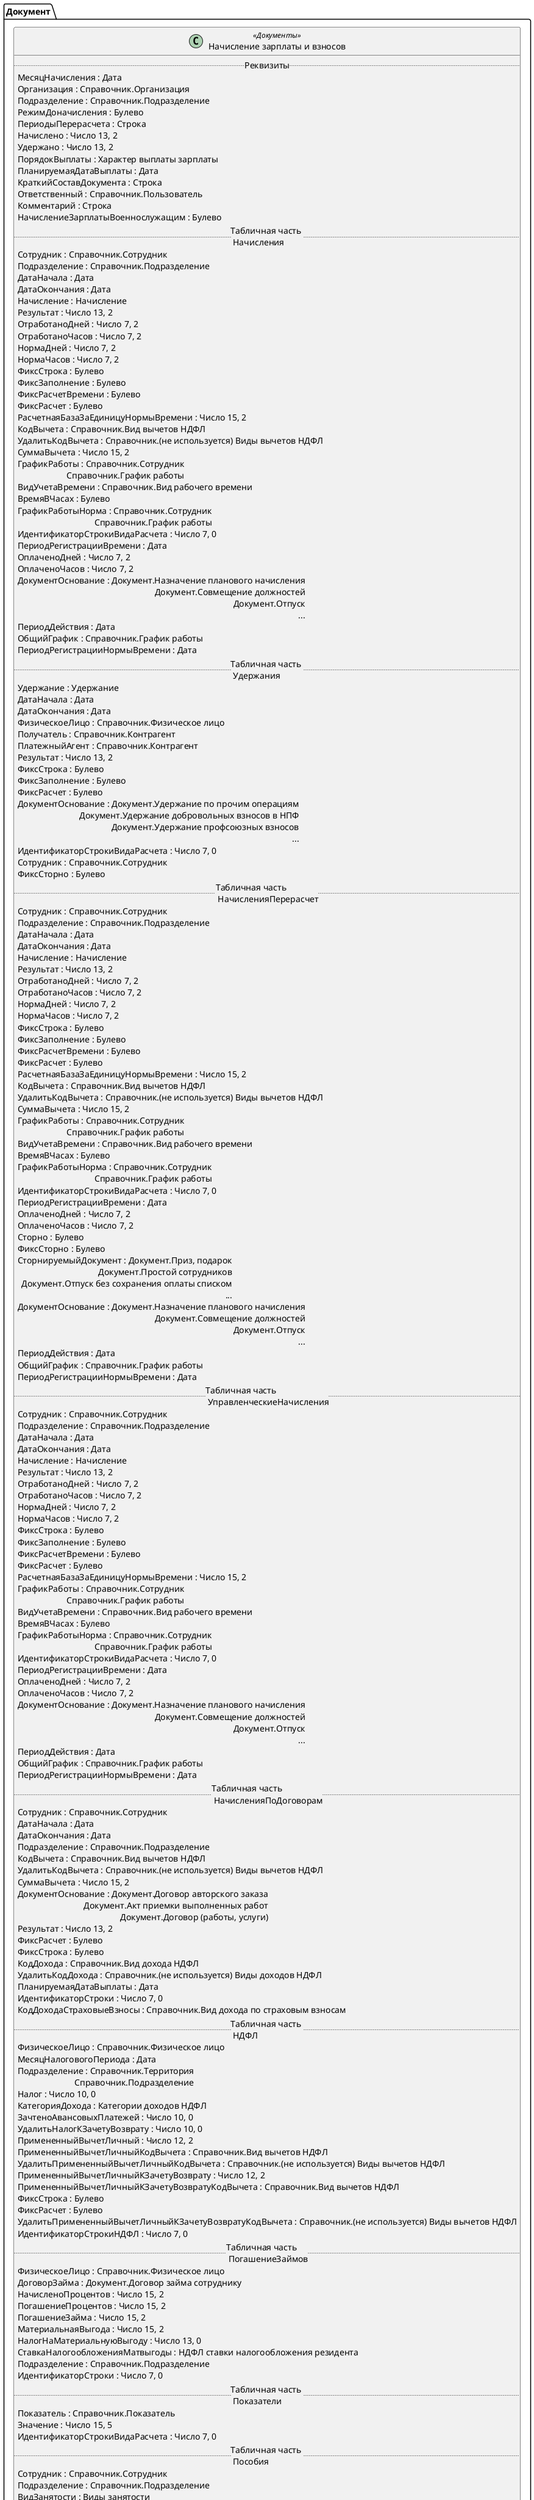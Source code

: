 ﻿@startuml НачислениеЗарплаты
'!include templates.wsd
'..\include templates.wsd
class Документ.НачислениеЗарплаты as "Начисление зарплаты и взносов" <<Документы>>
{
..Реквизиты..
МесяцНачисления : Дата
Организация : Справочник.Организация
Подразделение : Справочник.Подразделение
РежимДоначисления : Булево
ПериодыПерерасчета : Строка
Начислено : Число 13, 2
Удержано : Число 13, 2
ПорядокВыплаты : Характер выплаты зарплаты
ПланируемаяДатаВыплаты : Дата
КраткийСоставДокумента : Строка
Ответственный : Справочник.Пользователь
Комментарий : Строка
НачислениеЗарплатыВоеннослужащим : Булево
..Табличная часть \n Начисления..
Сотрудник : Справочник.Сотрудник
Подразделение : Справочник.Подразделение
ДатаНачала : Дата
ДатаОкончания : Дата
Начисление : Начисление
Результат : Число 13, 2
ОтработаноДней : Число 7, 2
ОтработаноЧасов : Число 7, 2
НормаДней : Число 7, 2
НормаЧасов : Число 7, 2
ФиксСтрока : Булево
ФиксЗаполнение : Булево
ФиксРасчетВремени : Булево
ФиксРасчет : Булево
РасчетнаяБазаЗаЕдиницуНормыВремени : Число 15, 2
КодВычета : Справочник.Вид вычетов НДФЛ
УдалитьКодВычета : Справочник.(не используется) Виды вычетов НДФЛ
СуммаВычета : Число 15, 2
ГрафикРаботы : Справочник.Сотрудник\rСправочник.График работы
ВидУчетаВремени : Справочник.Вид рабочего времени
ВремяВЧасах : Булево
ГрафикРаботыНорма : Справочник.Сотрудник\rСправочник.График работы
ИдентификаторСтрокиВидаРасчета : Число 7, 0
ПериодРегистрацииВремени : Дата
ОплаченоДней : Число 7, 2
ОплаченоЧасов : Число 7, 2
ДокументОснование : Документ.Назначение планового начисления\rДокумент.Совмещение должностей\rДокумент.Отпуск\r...
ПериодДействия : Дата
ОбщийГрафик : Справочник.График работы
ПериодРегистрацииНормыВремени : Дата
..Табличная часть \n Удержания..
Удержание : Удержание
ДатаНачала : Дата
ДатаОкончания : Дата
ФизическоеЛицо : Справочник.Физическое лицо
Получатель : Справочник.Контрагент
ПлатежныйАгент : Справочник.Контрагент
Результат : Число 13, 2
ФиксСтрока : Булево
ФиксЗаполнение : Булево
ФиксРасчет : Булево
ДокументОснование : Документ.Удержание по прочим операциям\rДокумент.Удержание добровольных взносов в НПФ\rДокумент.Удержание профсоюзных взносов\r...
ИдентификаторСтрокиВидаРасчета : Число 7, 0
Сотрудник : Справочник.Сотрудник
ФиксСторно : Булево
..Табличная часть \n НачисленияПерерасчет..
Сотрудник : Справочник.Сотрудник
Подразделение : Справочник.Подразделение
ДатаНачала : Дата
ДатаОкончания : Дата
Начисление : Начисление
Результат : Число 13, 2
ОтработаноДней : Число 7, 2
ОтработаноЧасов : Число 7, 2
НормаДней : Число 7, 2
НормаЧасов : Число 7, 2
ФиксСтрока : Булево
ФиксЗаполнение : Булево
ФиксРасчетВремени : Булево
ФиксРасчет : Булево
РасчетнаяБазаЗаЕдиницуНормыВремени : Число 15, 2
КодВычета : Справочник.Вид вычетов НДФЛ
УдалитьКодВычета : Справочник.(не используется) Виды вычетов НДФЛ
СуммаВычета : Число 15, 2
ГрафикРаботы : Справочник.Сотрудник\rСправочник.График работы
ВидУчетаВремени : Справочник.Вид рабочего времени
ВремяВЧасах : Булево
ГрафикРаботыНорма : Справочник.Сотрудник\rСправочник.График работы
ИдентификаторСтрокиВидаРасчета : Число 7, 0
ПериодРегистрацииВремени : Дата
ОплаченоДней : Число 7, 2
ОплаченоЧасов : Число 7, 2
Сторно : Булево
ФиксСторно : Булево
СторнируемыйДокумент : Документ.Приз, подарок\rДокумент.Простой сотрудников\rДокумент.Отпуск без сохранения оплаты списком\r...
ДокументОснование : Документ.Назначение планового начисления\rДокумент.Совмещение должностей\rДокумент.Отпуск\r...
ПериодДействия : Дата
ОбщийГрафик : Справочник.График работы
ПериодРегистрацииНормыВремени : Дата
..Табличная часть \n УправленческиеНачисления..
Сотрудник : Справочник.Сотрудник
Подразделение : Справочник.Подразделение
ДатаНачала : Дата
ДатаОкончания : Дата
Начисление : Начисление
Результат : Число 13, 2
ОтработаноДней : Число 7, 2
ОтработаноЧасов : Число 7, 2
НормаДней : Число 7, 2
НормаЧасов : Число 7, 2
ФиксСтрока : Булево
ФиксЗаполнение : Булево
ФиксРасчетВремени : Булево
ФиксРасчет : Булево
РасчетнаяБазаЗаЕдиницуНормыВремени : Число 15, 2
ГрафикРаботы : Справочник.Сотрудник\rСправочник.График работы
ВидУчетаВремени : Справочник.Вид рабочего времени
ВремяВЧасах : Булево
ГрафикРаботыНорма : Справочник.Сотрудник\rСправочник.График работы
ИдентификаторСтрокиВидаРасчета : Число 7, 0
ПериодРегистрацииВремени : Дата
ОплаченоДней : Число 7, 2
ОплаченоЧасов : Число 7, 2
ДокументОснование : Документ.Назначение планового начисления\rДокумент.Совмещение должностей\rДокумент.Отпуск\r...
ПериодДействия : Дата
ОбщийГрафик : Справочник.График работы
ПериодРегистрацииНормыВремени : Дата
..Табличная часть \n НачисленияПоДоговорам..
Сотрудник : Справочник.Сотрудник
ДатаНачала : Дата
ДатаОкончания : Дата
Подразделение : Справочник.Подразделение
КодВычета : Справочник.Вид вычетов НДФЛ
УдалитьКодВычета : Справочник.(не используется) Виды вычетов НДФЛ
СуммаВычета : Число 15, 2
ДокументОснование : Документ.Договор авторского заказа\rДокумент.Акт приемки выполненных работ\rДокумент.Договор (работы, услуги)
Результат : Число 13, 2
ФиксРасчет : Булево
ФиксСтрока : Булево
КодДохода : Справочник.Вид дохода НДФЛ
УдалитьКодДохода : Справочник.(не используется) Виды доходов НДФЛ
ПланируемаяДатаВыплаты : Дата
ИдентификаторСтроки : Число 7, 0
КодДоходаСтраховыеВзносы : Справочник.Вид дохода по страховым взносам
..Табличная часть \n НДФЛ..
ФизическоеЛицо : Справочник.Физическое лицо
МесяцНалоговогоПериода : Дата
Подразделение : Справочник.Территория\rСправочник.Подразделение
Налог : Число 10, 0
КатегорияДохода : Категории доходов НДФЛ
ЗачтеноАвансовыхПлатежей : Число 10, 0
УдалитьНалогКЗачетуВозврату : Число 10, 0
ПримененныйВычетЛичный : Число 12, 2
ПримененныйВычетЛичныйКодВычета : Справочник.Вид вычетов НДФЛ
УдалитьПримененныйВычетЛичныйКодВычета : Справочник.(не используется) Виды вычетов НДФЛ
ПримененныйВычетЛичныйКЗачетуВозврату : Число 12, 2
ПримененныйВычетЛичныйКЗачетуВозвратуКодВычета : Справочник.Вид вычетов НДФЛ
ФиксСтрока : Булево
ФиксРасчет : Булево
УдалитьПримененныйВычетЛичныйКЗачетуВозвратуКодВычета : Справочник.(не используется) Виды вычетов НДФЛ
ИдентификаторСтрокиНДФЛ : Число 7, 0
..Табличная часть \n ПогашениеЗаймов..
ФизическоеЛицо : Справочник.Физическое лицо
ДоговорЗайма : Документ.Договор займа сотруднику
НачисленоПроцентов : Число 15, 2
ПогашениеПроцентов : Число 15, 2
ПогашениеЗайма : Число 15, 2
МатериальнаяВыгода : Число 15, 2
НалогНаМатериальнуюВыгоду : Число 13, 0
СтавкаНалогообложенияМатвыгоды : НДФЛ ставки налогообложения резидента
Подразделение : Справочник.Подразделение
ИдентификаторСтроки : Число 7, 0
..Табличная часть \n Показатели..
Показатель : Справочник.Показатель
Значение : Число 15, 5
ИдентификаторСтрокиВидаРасчета : Число 7, 0
..Табличная часть \n Пособия..
Сотрудник : Справочник.Сотрудник
Подразделение : Справочник.Подразделение
ВидЗанятости : Виды занятости
ДатаНачала : Дата
ДатаОкончания : Дата
Начисление : Начисление
Результат : Число 13, 2
РезультатВТомЧислеЗаСчетФБ : Число 15, 2
ФиксСтрока : Булево
ФиксЗаполнение : Булево
ФиксРасчетВремени : Булево
ФиксРасчет : Булево
РасчетнаяБазаЗаЕдиницуНормыВремени : Число 15, 2
ИдентификаторСтрокиВидаРасчета : Число 7, 0
ОплаченоДней : Число 7, 2
ОплаченоЧасов : Число 7, 2
СуммаВсегоПоУходуЗаПервымРебенком : Число 15, 2
СуммаСверхНормПоУходуЗаПервымРебенком : Число 15, 2
СуммаВсегоПоУходуЗаВторымРебенком : Число 15, 2
СуммаСверхНормПоУходуЗаВторымРебенком : Число 15, 2
ФинансированиеФедеральнымБюджетом : Основания финансирования пособия федеральным бюджетом
СтраховойСлучай : Документ.Отпуск по уходу за ребенком
КоличествоДетей : Число 2, 0
КоличествоПервыхДетей : Число 1, 0
ПериодДействия : Дата
ГрафикРаботы : Справочник.Сотрудник\rСправочник.График работы
ГрафикРаботыНорма : Справочник.Сотрудник\rСправочник.График работы
ПериодРегистрацииВремени : Дата
ОбщийГрафик : Справочник.График работы
ПериодРегистрацииНормыВремени : Дата
..Табличная часть \n ПримененныеВычетыНаДетейИИмущественные..
КодВычета : Справочник.Вид вычетов НДФЛ
УдалитьКодВычета : Справочник.(не используется) Виды вычетов НДФЛ
РазмерВычета : Число 12, 2
ИдентификаторСтрокиНДФЛ : Число 7, 0
..Табличная часть \n Взносы..
ФизическоеЛицо : Справочник.Физическое лицо
ДатаПолученияДохода : Дата
ФФОМС : Число 15, 2
ФФОМСЕНВД : Число 15, 2
ТФОМС : Число 15, 2
ТФОМСЕНВД : Число 15, 2
ФСС : Число 15, 2
ФССЕНВД : Число 15, 2
ФССНесчастныеСлучаи : Число 15, 2
ПФРДоПредельнойВеличины : Число 15, 2
ПФРДоПредельнойВеличиныЕНВД : Число 15, 2
ПФРСПревышения : Число 15, 2
ПФРСПревышенияЕНВД : Число 15, 2
ПФРПоСуммарномуТарифу : Число 15, 2
ПФРПоСуммарномуТарифуЕНВД : Число 15, 2
ПФРНакопительная : Число 15, 2
ПФРНакопительнаяЕНВД : Число 15, 2
ПФРСтраховая : Число 15, 2
ПФРСтраховаяЕНВД : Число 15, 2
ПФРНаДоплатуЛетчикам : Число 15, 2
ПФРНаДоплатуШахтерам : Число 15, 2
ПФРЗаЗанятыхНаПодземныхИВредныхРаботах : Число 15, 2
ПФРЗаЗанятыхНаТяжелыхИПрочихРаботах : Число 15, 2
ПФРЗаЗанятыхНаПодземныхИВредныхРаботахОпасный : Число 15, 2
ПФРЗаЗанятыхНаПодземныхИВредныхРаботахВредный1 : Число 15, 2
ПФРЗаЗанятыхНаПодземныхИВредныхРаботахВредный2 : Число 15, 2
ПФРЗаЗанятыхНаПодземныхИВредныхРаботахВредный3 : Число 15, 2
ПФРЗаЗанятыхНаПодземныхИВредныхРаботахВредный4 : Число 15, 2
ПФРЗаЗанятыхНаТяжелыхИПрочихРаботахОпасный : Число 15, 2
ПФРЗаЗанятыхНаТяжелыхИПрочихРаботахВредный1 : Число 15, 2
ПФРЗаЗанятыхНаТяжелыхИПрочихРаботахВредный2 : Число 15, 2
ПФРЗаЗанятыхНаТяжелыхИПрочихРаботахВредный3 : Число 15, 2
ПФРЗаЗанятыхНаТяжелыхИПрочихРаботахВредный4 : Число 15, 2
..Табличная часть \n ФизическиеЛица..
ФизическоеЛицо : Справочник.Физическое лицо
..Табличная часть \n РаспределениеРезультатовНачислений..
ИдентификаторСтроки : Число 7, 0
Территория : Справочник.Территория
СтатьяФинансирования : Справочник.Статья финансирования
СтатьяРасходов : Справочник.Статья расходов
СпособОтраженияЗарплатыВБухучете : Справочник.Способ отражения зарплаты
ОблагаетсяЕНВД : Булево
Результат : Число 13, 2
..Табличная часть \n РаспределениеРезультатовУдержаний..
ИдентификаторСтроки : Число 7, 0
ВидУдержания : Виды особых начислений и удержаний\rУдержание
Сотрудник : Справочник.Сотрудник
Подразделение : Справочник.Подразделение
СтатьяФинансирования : Справочник.Статья финансирования
СтатьяРасходов : Справочник.Статья расходов
Результат : Число 13, 2
..Табличная часть \n ПредставлениеРаспределенияРезультатовРасчета..
ИдентификаторСтроки : Число 7, 0
НомерСтрокиРаспределения : Число 10, 0
НомерЭлементаПредставления : Число 10, 0
КоличествоЭлементовПредставления : Число 10, 0
ПредставлениеРезультата : Строка
ЕстьОшибкиЗаполнения : Булево
РаспределениеНачислений : Булево
..Табличная часть \n Льготы..
Сотрудник : Справочник.Сотрудник
Подразделение : Справочник.Подразделение
ДатаНачала : Дата
ДатаОкончания : Дата
Начисление : Начисление
Результат : Число 13, 2
ОтработаноДней : Число 7, 2
ОтработаноЧасов : Число 7, 2
НормаДней : Число 7, 2
НормаЧасов : Число 7, 2
ФиксСтрока : Булево
ФиксЗаполнение : Булево
ФиксРасчетВремени : Булево
ФиксРасчет : Булево
РасчетнаяБазаЗаЕдиницуНормыВремени : Число 15, 2
КодВычета : Справочник.Вид вычетов НДФЛ
УдалитьКодВычета : Справочник.(не используется) Виды вычетов НДФЛ
СуммаВычета : Число 15, 2
ГрафикРаботы : Справочник.Сотрудник\rСправочник.График работы
ВидУчетаВремени : Справочник.Вид рабочего времени
ВремяВЧасах : Булево
ГрафикРаботыНорма : Справочник.Сотрудник\rСправочник.График работы
ИдентификаторСтрокиВидаРасчета : Число 7, 0
ПериодРегистрацииВремени : Дата
ОплаченоДней : Число 7, 2
ОплаченоЧасов : Число 7, 2
ДокументОснование : Документ.Назначение планового начисления\rДокумент.Совмещение должностей\rДокумент.Отпуск\r...
ПериодДействия : Дата
ОбщийГрафик : Справочник.График работы
ПериодРегистрацииНормыВремени : Дата
..Табличная часть \n РаспределениеПоТерриториямУсловиямТруда..
ИдентификаторСтроки : Число 7, 0
Территория : Справочник.Территория
УсловияТруда : Справочник.Условия труда
ДоляРаспределения : Число 15, 5
Результат : Число 15, 2
ИдентификаторСтрокиПоказателей : Число 7, 0
СуммаВычета : Число 13, 0
..Табличная часть \n ПособияПерерасчет..
Сотрудник : Справочник.Сотрудник
Подразделение : Справочник.Подразделение
ВидЗанятости : Виды занятости
ДатаНачала : Дата
ДатаОкончания : Дата
Начисление : Начисление
Результат : Число 13, 2
РезультатВТомЧислеЗаСчетФБ : Число 15, 2
ФиксСтрока : Булево
ФиксЗаполнение : Булево
ФиксРасчетВремени : Булево
ФиксРасчет : Булево
РасчетнаяБазаЗаЕдиницуНормыВремени : Число 15, 2
ИдентификаторСтрокиВидаРасчета : Число 7, 0
ОплаченоДней : Число 7, 2
ОплаченоЧасов : Число 7, 2
СуммаВсегоПоУходуЗаПервымРебенком : Число 15, 2
СуммаСверхНормПоУходуЗаПервымРебенком : Число 15, 2
СуммаВсегоПоУходуЗаВторымРебенком : Число 15, 2
СуммаСверхНормПоУходуЗаВторымРебенком : Число 15, 2
ФинансированиеФедеральнымБюджетом : Основания финансирования пособия федеральным бюджетом
СтраховойСлучай : Документ.Отпуск по уходу за ребенком
КоличествоДетей : Число 2, 0
КоличествоПервыхДетей : Число 1, 0
ФиксСторно : Булево
Сторно : Булево
СторнируемыйДокумент : Документ.Приз, подарок\rДокумент.Простой сотрудников\rДокумент.Отпуск без сохранения оплаты списком\r...
ПериодДействия : Дата
ГрафикРаботы : Справочник.Сотрудник\rСправочник.График работы
ГрафикРаботыНорма : Справочник.Сотрудник\rСправочник.График работы
ПериодРегистрацииВремени : Дата
ОбщийГрафик : Справочник.График работы
ПериодРегистрацииНормыВремени : Дата
..Табличная часть \n КорректировкиВыплаты..
ФизическоеЛицо : Справочник.Физическое лицо
КорректировкаВыплаты : Число 15, 2
ИдентификаторСтроки : Число 7, 0
ФиксСтрока : Булево
ФиксРасчет : Булево
..Табличная часть \n УдержанияПерерасчет..
ФизическоеЛицо : Справочник.Физическое лицо
ДатаНачала : Дата
ДатаОкончания : Дата
ДокументОснование : Документ.Удержание по прочим операциям\rДокумент.Удержание добровольных взносов в НПФ\rДокумент.Удержание профсоюзных взносов\r...
Получатель : Справочник.Контрагент
ПлатежныйАгент : Справочник.Контрагент
Удержание : Удержание
ФиксСтрока : Булево
ФиксЗаполнение : Булево
ФиксРасчет : Булево
Результат : Число 13, 2
ИдентификаторСтрокиВидаРасчета : Число 7, 0
Сотрудник : Справочник.Сотрудник
ФиксСторно : Булево
..Табличная часть \n ЛьготыПерерасчет..
Сотрудник : Справочник.Сотрудник
Подразделение : Справочник.Подразделение
ДатаНачала : Дата
ДатаОкончания : Дата
Начисление : Начисление
Результат : Число 13, 2
ОтработаноДней : Число 7, 2
ОтработаноЧасов : Число 7, 2
НормаДней : Число 7, 2
НормаЧасов : Число 7, 2
ФиксСтрока : Булево
ФиксЗаполнение : Булево
ФиксРасчетВремени : Булево
ФиксРасчет : Булево
РасчетнаяБазаЗаЕдиницуНормыВремени : Число 15, 2
КодВычета : Справочник.Вид вычетов НДФЛ
УдалитьКодВычета : Справочник.(не используется) Виды вычетов НДФЛ
СуммаВычета : Число 15, 2
ГрафикРаботы : Справочник.Сотрудник\rСправочник.График работы
ВидУчетаВремени : Справочник.Вид рабочего времени
ВремяВЧасах : Булево
ГрафикРаботыНорма : Справочник.Сотрудник\rСправочник.График работы
ИдентификаторСтрокиВидаРасчета : Число 7, 0
ПериодРегистрацииВремени : Дата
ОплаченоДней : Число 7, 2
ОплаченоЧасов : Число 7, 2
ДокументОснование : Документ.Назначение планового начисления\rДокумент.Совмещение должностей\rДокумент.Отпуск\r...
ПериодДействия : Дата
Сторно : Булево
ФиксСторно : Булево
СторнируемыйДокумент : Документ.Приз, подарок\rДокумент.Простой сотрудников\rДокумент.Отпуск без сохранения оплаты списком\r...
ОбщийГрафик : Справочник.График работы
ПериодРегистрацииНормыВремени : Дата
..Движения..
Удержания : РегистрРасчета
ОплаченныеДоговоры : РегистрСведений
ОценочныеОбязательства : Остатки
РасчетыНалогоплательщиковСБюджетомПоНДФЛ : Остатки
ДанныеОВремениДляРасчетаСреднегоФСС : РегистрСведений
УдалитьВыплатаОтпусковЗаСчетРезерва : Обороты
ЗначенияПоказателейУдержаний : РегистрСведений
ВзаиморасчетыССотрудниками : Остатки
НачисленияУдержанияПоСотрудникам : Обороты
ОтработанноеВремяПоСотрудникамКорректировка : Обороты
РасчетыСФондамиПоСтраховымВзносам : Остатки
ПорядокВыплатыДокументов : РегистрСведений
ПособияПоСоциальномуСтрахованию : Обороты
УдержанияДоПределаПоСотрудникам : Остатки
РаспределениеПоТерриториямУсловиямТруда : РегистрСведений
БухгалтерскиеВзаиморасчетыССотрудниками : Остатки
ДанныеОВремениДляРасчетаСреднегоОбщий : Обороты
ОценочныеОбязательстваПоСотрудникам : Остатки
ФактическиеОтпуска : Обороты
СведенияОДоходахСтраховыеВзносы : Обороты
ИмущественныеВычетыНДФЛ : Остатки
ПособияПоУходуЗаРебенком : Обороты
ДанныеОНачисленияхДляРасчетаСреднегоЗаработкаОбщий : Обороты
ЗначенияПоказателейНачислений : РегистрСведений
СтраховыеВзносыПоФизическимЛицам : Обороты
ПредоставленныеСтандартныеИСоциальныеВычетыНДФЛ : Обороты
НачисленияПоДоговорамГПХ : Обороты
УдержанияПоИсполнительнымДокументам : Обороты
ОтработанноеВремяПоСотрудникам : Обороты
Начисления : РегистрРасчета
ИсчисленныеСтраховыеВзносы : Обороты
СведенияОДоходахНДФЛ : Обороты
БухучетНачисленияУдержанияПоСотрудникам : Обороты
ЗарплатаКВыплате : Остатки
ВзаиморасчетыПоЗаймамСотрудникам : Остатки
ДанныеОНачисленияхДляРасчетаСреднегоЗаработкаФСС : Обороты
АвансовыеПлатежиИностранцевПоНДФЛ : Остатки
}
@enduml
